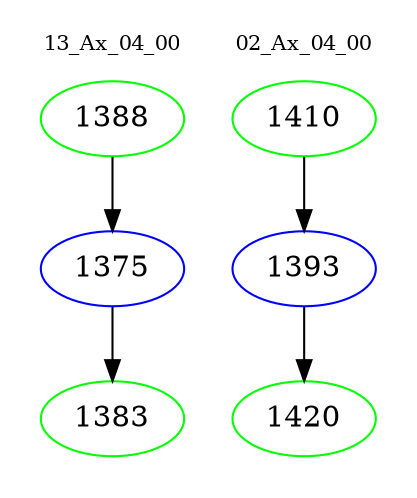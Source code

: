 digraph{
subgraph cluster_0 {
color = white
label = "13_Ax_04_00";
fontsize=10;
T0_1388 [label="1388", color="green"]
T0_1388 -> T0_1375 [color="black"]
T0_1375 [label="1375", color="blue"]
T0_1375 -> T0_1383 [color="black"]
T0_1383 [label="1383", color="green"]
}
subgraph cluster_1 {
color = white
label = "02_Ax_04_00";
fontsize=10;
T1_1410 [label="1410", color="green"]
T1_1410 -> T1_1393 [color="black"]
T1_1393 [label="1393", color="blue"]
T1_1393 -> T1_1420 [color="black"]
T1_1420 [label="1420", color="green"]
}
}
